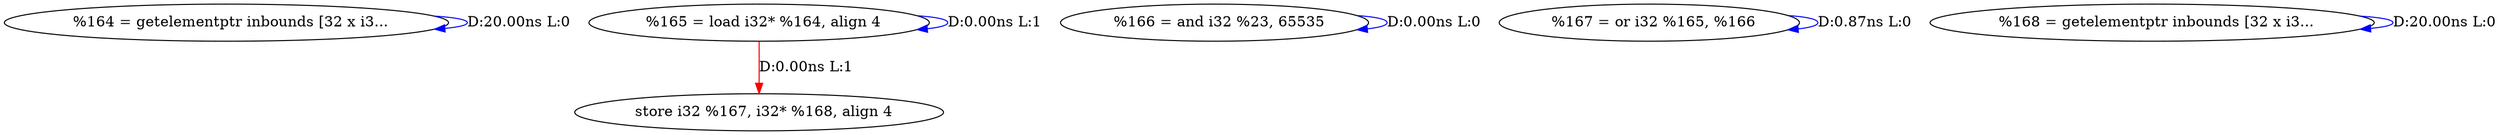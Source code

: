 digraph {
Node0x26058a0[label="  %164 = getelementptr inbounds [32 x i3..."];
Node0x26058a0 -> Node0x26058a0[label="D:20.00ns L:0",color=blue];
Node0x26059c0[label="  %165 = load i32* %164, align 4"];
Node0x26059c0 -> Node0x26059c0[label="D:0.00ns L:1",color=blue];
Node0x2605d80[label="  store i32 %167, i32* %168, align 4"];
Node0x26059c0 -> Node0x2605d80[label="D:0.00ns L:1",color=red];
Node0x2605aa0[label="  %166 = and i32 %23, 65535"];
Node0x2605aa0 -> Node0x2605aa0[label="D:0.00ns L:0",color=blue];
Node0x2605b80[label="  %167 = or i32 %165, %166"];
Node0x2605b80 -> Node0x2605b80[label="D:0.87ns L:0",color=blue];
Node0x2605c60[label="  %168 = getelementptr inbounds [32 x i3..."];
Node0x2605c60 -> Node0x2605c60[label="D:20.00ns L:0",color=blue];
}
